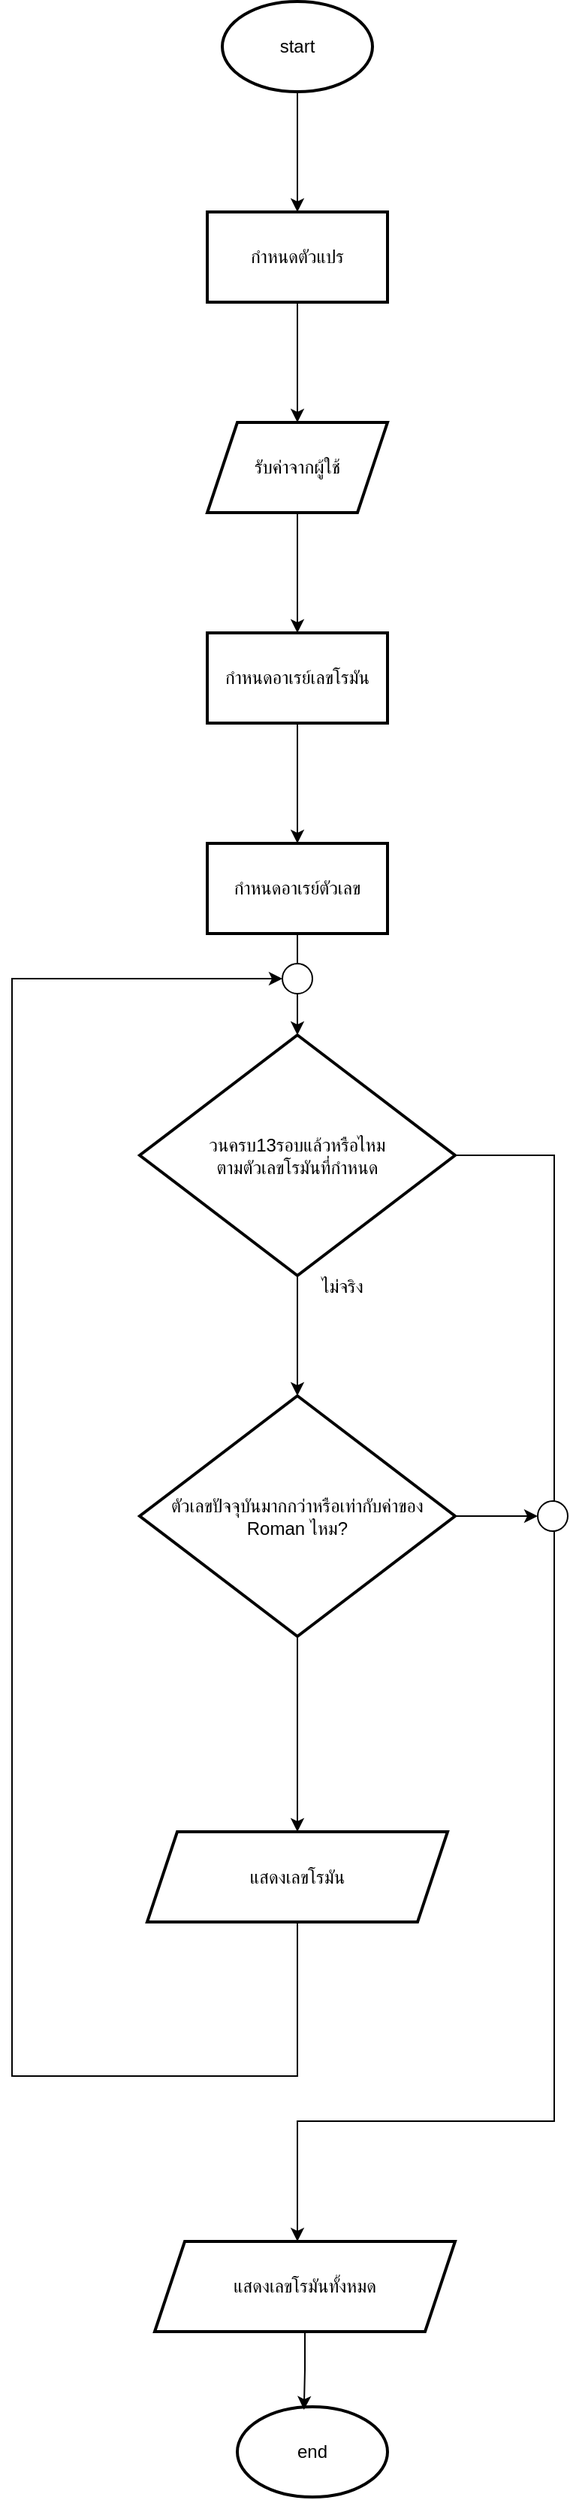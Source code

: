 <mxfile version="25.0.1">
  <diagram name="Page-1" id="TqtHokQEVB3tETUanic4">
    <mxGraphModel dx="3860" dy="2040" grid="1" gridSize="10" guides="1" tooltips="1" connect="1" arrows="1" fold="1" page="1" pageScale="1" pageWidth="850" pageHeight="1100" math="0" shadow="0">
      <root>
        <mxCell id="0" />
        <mxCell id="1" parent="0" />
        <mxCell id="fEvUa0qSfPMgFfPnClux-37" value="" style="edgeStyle=orthogonalEdgeStyle;rounded=0;orthogonalLoop=1;jettySize=auto;html=1;" parent="1" source="fEvUa0qSfPMgFfPnClux-35" target="fEvUa0qSfPMgFfPnClux-36" edge="1">
          <mxGeometry relative="1" as="geometry" />
        </mxCell>
        <mxCell id="fEvUa0qSfPMgFfPnClux-35" value="start" style="strokeWidth=2;html=1;shape=mxgraph.flowchart.start_1;whiteSpace=wrap;" parent="1" vertex="1">
          <mxGeometry x="800" y="20" width="100" height="60" as="geometry" />
        </mxCell>
        <mxCell id="fEvUa0qSfPMgFfPnClux-39" value="" style="edgeStyle=orthogonalEdgeStyle;rounded=0;orthogonalLoop=1;jettySize=auto;html=1;" parent="1" source="fEvUa0qSfPMgFfPnClux-36" target="fEvUa0qSfPMgFfPnClux-38" edge="1">
          <mxGeometry relative="1" as="geometry" />
        </mxCell>
        <mxCell id="fEvUa0qSfPMgFfPnClux-36" value="กำหนดตัวแปร" style="whiteSpace=wrap;html=1;strokeWidth=2;" parent="1" vertex="1">
          <mxGeometry x="790" y="160" width="120" height="60" as="geometry" />
        </mxCell>
        <mxCell id="fEvUa0qSfPMgFfPnClux-41" value="" style="edgeStyle=orthogonalEdgeStyle;rounded=0;orthogonalLoop=1;jettySize=auto;html=1;" parent="1" source="fEvUa0qSfPMgFfPnClux-38" target="fEvUa0qSfPMgFfPnClux-40" edge="1">
          <mxGeometry relative="1" as="geometry" />
        </mxCell>
        <mxCell id="fEvUa0qSfPMgFfPnClux-38" value="รับค่าจากผู้ใช้" style="shape=parallelogram;perimeter=parallelogramPerimeter;whiteSpace=wrap;html=1;fixedSize=1;strokeWidth=2;" parent="1" vertex="1">
          <mxGeometry x="790" y="300" width="120" height="60" as="geometry" />
        </mxCell>
        <mxCell id="fEvUa0qSfPMgFfPnClux-77" value="" style="edgeStyle=orthogonalEdgeStyle;rounded=0;orthogonalLoop=1;jettySize=auto;html=1;" parent="1" source="fEvUa0qSfPMgFfPnClux-40" target="fEvUa0qSfPMgFfPnClux-76" edge="1">
          <mxGeometry relative="1" as="geometry" />
        </mxCell>
        <mxCell id="fEvUa0qSfPMgFfPnClux-40" value="กำหนดอาเรย์เลขโรมัน" style="whiteSpace=wrap;html=1;strokeWidth=2;" parent="1" vertex="1">
          <mxGeometry x="790" y="440" width="120" height="60" as="geometry" />
        </mxCell>
        <mxCell id="fEvUa0qSfPMgFfPnClux-79" value="" style="edgeStyle=orthogonalEdgeStyle;rounded=0;orthogonalLoop=1;jettySize=auto;html=1;" parent="1" source="fEvUa0qSfPMgFfPnClux-76" target="fEvUa0qSfPMgFfPnClux-78" edge="1">
          <mxGeometry relative="1" as="geometry" />
        </mxCell>
        <mxCell id="fEvUa0qSfPMgFfPnClux-76" value="กำหนดอาเรย์ตัวเลข" style="whiteSpace=wrap;html=1;strokeWidth=2;" parent="1" vertex="1">
          <mxGeometry x="790" y="580" width="120" height="60" as="geometry" />
        </mxCell>
        <mxCell id="fEvUa0qSfPMgFfPnClux-81" value="" style="edgeStyle=orthogonalEdgeStyle;rounded=0;orthogonalLoop=1;jettySize=auto;html=1;" parent="1" source="fEvUa0qSfPMgFfPnClux-78" target="fEvUa0qSfPMgFfPnClux-80" edge="1">
          <mxGeometry relative="1" as="geometry" />
        </mxCell>
        <mxCell id="fEvUa0qSfPMgFfPnClux-87" style="edgeStyle=orthogonalEdgeStyle;rounded=0;orthogonalLoop=1;jettySize=auto;html=1;" parent="1" source="fEvUa0qSfPMgFfPnClux-78" edge="1">
          <mxGeometry relative="1" as="geometry">
            <mxPoint x="850" y="1510" as="targetPoint" />
            <Array as="points">
              <mxPoint x="1021" y="788" />
              <mxPoint x="1021" y="1430" />
              <mxPoint x="850" y="1430" />
            </Array>
          </mxGeometry>
        </mxCell>
        <mxCell id="fEvUa0qSfPMgFfPnClux-78" value="วนครบ13รอบแล้วหรือไหม&lt;div&gt;ตามตัวเลขโรมันที่กำหนด&lt;/div&gt;" style="rhombus;whiteSpace=wrap;html=1;strokeWidth=2;" parent="1" vertex="1">
          <mxGeometry x="745" y="707.5" width="210" height="160" as="geometry" />
        </mxCell>
        <mxCell id="fEvUa0qSfPMgFfPnClux-84" value="" style="edgeStyle=orthogonalEdgeStyle;rounded=0;orthogonalLoop=1;jettySize=auto;html=1;" parent="1" source="fEvUa0qSfPMgFfPnClux-80" target="fEvUa0qSfPMgFfPnClux-83" edge="1">
          <mxGeometry relative="1" as="geometry" />
        </mxCell>
        <mxCell id="fEvUa0qSfPMgFfPnClux-89" style="edgeStyle=orthogonalEdgeStyle;rounded=0;orthogonalLoop=1;jettySize=auto;html=1;" parent="1" source="fEvUa0qSfPMgFfPnClux-80" edge="1">
          <mxGeometry relative="1" as="geometry">
            <mxPoint x="1010" y="1027.5" as="targetPoint" />
          </mxGeometry>
        </mxCell>
        <mxCell id="fEvUa0qSfPMgFfPnClux-80" value="ตัวเลขปัจจุบันมากกว่าหรือเท่ากับค่าของ Roman ไหม?" style="rhombus;whiteSpace=wrap;html=1;strokeWidth=2;" parent="1" vertex="1">
          <mxGeometry x="745" y="947.5" width="210" height="160" as="geometry" />
        </mxCell>
        <mxCell id="fEvUa0qSfPMgFfPnClux-82" value="ไม่จริง" style="text;html=1;align=center;verticalAlign=middle;whiteSpace=wrap;rounded=0;" parent="1" vertex="1">
          <mxGeometry x="850" y="860" width="60" height="30" as="geometry" />
        </mxCell>
        <mxCell id="fEvUa0qSfPMgFfPnClux-85" style="edgeStyle=orthogonalEdgeStyle;rounded=0;orthogonalLoop=1;jettySize=auto;html=1;entryX=0;entryY=0.5;entryDx=0;entryDy=0;entryPerimeter=0;" parent="1" source="fEvUa0qSfPMgFfPnClux-83" target="fEvUa0qSfPMgFfPnClux-86" edge="1">
          <mxGeometry relative="1" as="geometry">
            <mxPoint x="820" y="670" as="targetPoint" />
            <Array as="points">
              <mxPoint x="850" y="1400" />
              <mxPoint x="660" y="1400" />
              <mxPoint x="660" y="670" />
            </Array>
          </mxGeometry>
        </mxCell>
        <mxCell id="fEvUa0qSfPMgFfPnClux-83" value="แสดงเลขโรมัน" style="shape=parallelogram;perimeter=parallelogramPerimeter;whiteSpace=wrap;html=1;fixedSize=1;strokeWidth=2;" parent="1" vertex="1">
          <mxGeometry x="750" y="1237.5" width="200" height="60" as="geometry" />
        </mxCell>
        <mxCell id="fEvUa0qSfPMgFfPnClux-86" value="" style="verticalLabelPosition=bottom;verticalAlign=top;html=1;shape=mxgraph.flowchart.on-page_reference;" parent="1" vertex="1">
          <mxGeometry x="840" y="660" width="20" height="20" as="geometry" />
        </mxCell>
        <mxCell id="fEvUa0qSfPMgFfPnClux-88" value="แสดงเลขโรมันทั้งหมด" style="shape=parallelogram;perimeter=parallelogramPerimeter;whiteSpace=wrap;html=1;fixedSize=1;strokeWidth=2;" parent="1" vertex="1">
          <mxGeometry x="755" y="1510" width="200" height="60" as="geometry" />
        </mxCell>
        <mxCell id="fEvUa0qSfPMgFfPnClux-90" value="" style="verticalLabelPosition=bottom;verticalAlign=top;html=1;shape=mxgraph.flowchart.on-page_reference;" parent="1" vertex="1">
          <mxGeometry x="1010" y="1017.5" width="20" height="20" as="geometry" />
        </mxCell>
        <mxCell id="fEvUa0qSfPMgFfPnClux-91" value="end" style="strokeWidth=2;html=1;shape=mxgraph.flowchart.start_1;whiteSpace=wrap;" parent="1" vertex="1">
          <mxGeometry x="810" y="1620" width="100" height="60" as="geometry" />
        </mxCell>
        <mxCell id="fEvUa0qSfPMgFfPnClux-92" style="edgeStyle=orthogonalEdgeStyle;rounded=0;orthogonalLoop=1;jettySize=auto;html=1;entryX=0.444;entryY=0.033;entryDx=0;entryDy=0;entryPerimeter=0;" parent="1" source="fEvUa0qSfPMgFfPnClux-88" target="fEvUa0qSfPMgFfPnClux-91" edge="1">
          <mxGeometry relative="1" as="geometry" />
        </mxCell>
      </root>
    </mxGraphModel>
  </diagram>
</mxfile>
